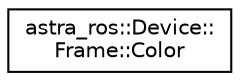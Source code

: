 digraph "Graphical Class Hierarchy"
{
 // LATEX_PDF_SIZE
  edge [fontname="Helvetica",fontsize="10",labelfontname="Helvetica",labelfontsize="10"];
  node [fontname="Helvetica",fontsize="10",shape=record];
  rankdir="LR";
  Node0 [label="astra_ros::Device::\lFrame::Color",height=0.2,width=0.4,color="black", fillcolor="white", style="filled",URL="$structastra__ros_1_1Device_1_1Frame_1_1Color.html",tooltip=" "];
}
